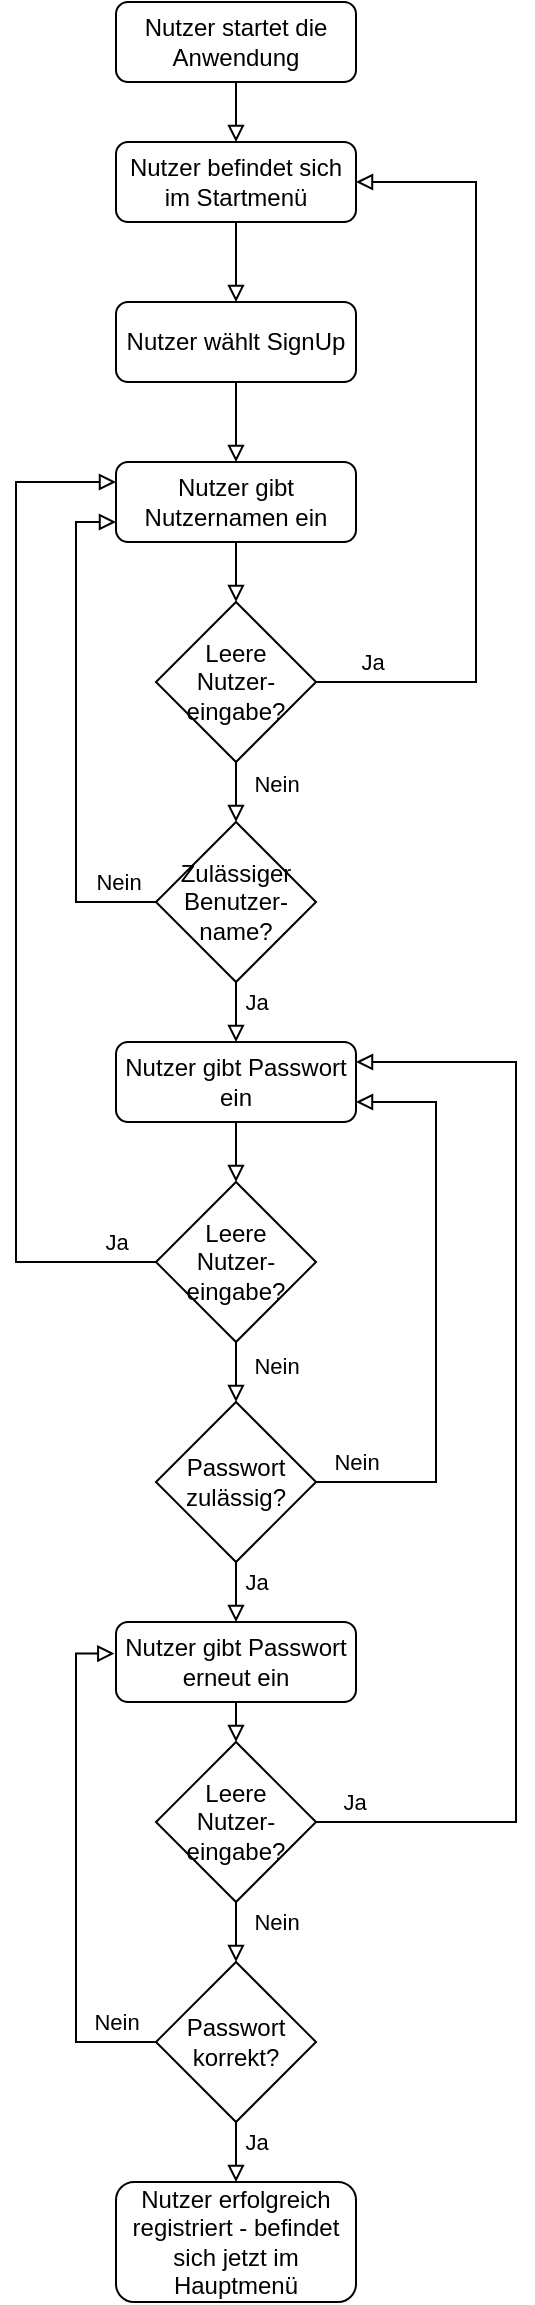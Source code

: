 <mxfile version="24.5.5" type="device">
  <diagram id="C5RBs43oDa-KdzZeNtuy" name="Page-1">
    <mxGraphModel dx="956" dy="518" grid="1" gridSize="10" guides="1" tooltips="1" connect="1" arrows="1" fold="1" page="1" pageScale="1" pageWidth="827" pageHeight="1169" math="0" shadow="0">
      <root>
        <mxCell id="WIyWlLk6GJQsqaUBKTNV-0" />
        <mxCell id="WIyWlLk6GJQsqaUBKTNV-1" parent="WIyWlLk6GJQsqaUBKTNV-0" />
        <mxCell id="5ggtqdsi0-EkxseF98Yy-7" style="edgeStyle=orthogonalEdgeStyle;rounded=0;orthogonalLoop=1;jettySize=auto;html=1;exitX=0.5;exitY=1;exitDx=0;exitDy=0;entryX=0.5;entryY=0;entryDx=0;entryDy=0;endArrow=block;endFill=0;" parent="WIyWlLk6GJQsqaUBKTNV-1" source="WIyWlLk6GJQsqaUBKTNV-3" target="5ggtqdsi0-EkxseF98Yy-0" edge="1">
          <mxGeometry relative="1" as="geometry" />
        </mxCell>
        <mxCell id="WIyWlLk6GJQsqaUBKTNV-3" value="Nutzer befindet sich im Startmenü" style="rounded=1;whiteSpace=wrap;html=1;fontSize=12;glass=0;strokeWidth=1;shadow=0;" parent="WIyWlLk6GJQsqaUBKTNV-1" vertex="1">
          <mxGeometry x="160" y="80" width="120" height="40" as="geometry" />
        </mxCell>
        <mxCell id="5ggtqdsi0-EkxseF98Yy-8" style="edgeStyle=orthogonalEdgeStyle;shape=connector;rounded=0;orthogonalLoop=1;jettySize=auto;html=1;exitX=0.5;exitY=1;exitDx=0;exitDy=0;entryX=0.5;entryY=0;entryDx=0;entryDy=0;labelBackgroundColor=default;strokeColor=default;fontFamily=Helvetica;fontSize=11;fontColor=default;endArrow=block;endFill=0;" parent="WIyWlLk6GJQsqaUBKTNV-1" source="5ggtqdsi0-EkxseF98Yy-0" target="5ggtqdsi0-EkxseF98Yy-1" edge="1">
          <mxGeometry relative="1" as="geometry" />
        </mxCell>
        <mxCell id="5ggtqdsi0-EkxseF98Yy-0" value="Nutzer wählt SignUp" style="rounded=1;whiteSpace=wrap;html=1;fontSize=12;glass=0;strokeWidth=1;shadow=0;" parent="WIyWlLk6GJQsqaUBKTNV-1" vertex="1">
          <mxGeometry x="160" y="160" width="120" height="40" as="geometry" />
        </mxCell>
        <mxCell id="5ggtqdsi0-EkxseF98Yy-6" style="edgeStyle=orthogonalEdgeStyle;rounded=0;orthogonalLoop=1;jettySize=auto;html=1;exitX=0.5;exitY=1;exitDx=0;exitDy=0;endArrow=block;endFill=0;" parent="WIyWlLk6GJQsqaUBKTNV-1" source="5ggtqdsi0-EkxseF98Yy-1" target="5ggtqdsi0-EkxseF98Yy-5" edge="1">
          <mxGeometry relative="1" as="geometry" />
        </mxCell>
        <mxCell id="5ggtqdsi0-EkxseF98Yy-1" value="Nutzer gibt Nutzernamen ein" style="rounded=1;whiteSpace=wrap;html=1;fontSize=12;glass=0;strokeWidth=1;shadow=0;" parent="WIyWlLk6GJQsqaUBKTNV-1" vertex="1">
          <mxGeometry x="160" y="240" width="120" height="40" as="geometry" />
        </mxCell>
        <mxCell id="5ggtqdsi0-EkxseF98Yy-11" style="edgeStyle=orthogonalEdgeStyle;shape=connector;rounded=0;orthogonalLoop=1;jettySize=auto;html=1;exitX=1;exitY=0.5;exitDx=0;exitDy=0;entryX=1;entryY=0.5;entryDx=0;entryDy=0;labelBackgroundColor=default;strokeColor=default;fontFamily=Helvetica;fontSize=11;fontColor=default;endArrow=block;endFill=0;" parent="WIyWlLk6GJQsqaUBKTNV-1" source="5ggtqdsi0-EkxseF98Yy-5" target="WIyWlLk6GJQsqaUBKTNV-3" edge="1">
          <mxGeometry relative="1" as="geometry">
            <Array as="points">
              <mxPoint x="340" y="350" />
              <mxPoint x="340" y="100" />
            </Array>
          </mxGeometry>
        </mxCell>
        <mxCell id="5ggtqdsi0-EkxseF98Yy-12" value="Ja" style="edgeLabel;html=1;align=center;verticalAlign=middle;resizable=0;points=[];fontSize=11;fontFamily=Helvetica;fontColor=default;" parent="5ggtqdsi0-EkxseF98Yy-11" vertex="1" connectable="0">
          <mxGeometry x="-0.859" y="1" relative="1" as="geometry">
            <mxPoint y="-9" as="offset" />
          </mxGeometry>
        </mxCell>
        <mxCell id="5ggtqdsi0-EkxseF98Yy-14" style="edgeStyle=orthogonalEdgeStyle;shape=connector;rounded=0;orthogonalLoop=1;jettySize=auto;html=1;exitX=0.5;exitY=1;exitDx=0;exitDy=0;labelBackgroundColor=default;strokeColor=default;fontFamily=Helvetica;fontSize=11;fontColor=default;endArrow=block;endFill=0;entryX=0.5;entryY=0;entryDx=0;entryDy=0;" parent="WIyWlLk6GJQsqaUBKTNV-1" source="5ggtqdsi0-EkxseF98Yy-5" target="5ggtqdsi0-EkxseF98Yy-13" edge="1">
          <mxGeometry relative="1" as="geometry">
            <mxPoint x="220" y="410" as="targetPoint" />
            <Array as="points" />
          </mxGeometry>
        </mxCell>
        <mxCell id="5ggtqdsi0-EkxseF98Yy-15" value="Nein" style="edgeLabel;html=1;align=center;verticalAlign=middle;resizable=0;points=[];fontSize=11;fontFamily=Helvetica;fontColor=default;" parent="5ggtqdsi0-EkxseF98Yy-14" vertex="1" connectable="0">
          <mxGeometry x="0.305" y="1" relative="1" as="geometry">
            <mxPoint x="19" y="-9" as="offset" />
          </mxGeometry>
        </mxCell>
        <mxCell id="5ggtqdsi0-EkxseF98Yy-5" value="Leere&lt;br&gt;Nutzer-eingabe?" style="rhombus;whiteSpace=wrap;html=1;" parent="WIyWlLk6GJQsqaUBKTNV-1" vertex="1">
          <mxGeometry x="180" y="310" width="80" height="80" as="geometry" />
        </mxCell>
        <mxCell id="5ggtqdsi0-EkxseF98Yy-10" style="edgeStyle=orthogonalEdgeStyle;shape=connector;rounded=0;orthogonalLoop=1;jettySize=auto;html=1;exitX=0.5;exitY=1;exitDx=0;exitDy=0;entryX=0.5;entryY=0;entryDx=0;entryDy=0;labelBackgroundColor=default;strokeColor=default;fontFamily=Helvetica;fontSize=11;fontColor=default;endArrow=block;endFill=0;" parent="WIyWlLk6GJQsqaUBKTNV-1" source="5ggtqdsi0-EkxseF98Yy-9" target="WIyWlLk6GJQsqaUBKTNV-3" edge="1">
          <mxGeometry relative="1" as="geometry" />
        </mxCell>
        <mxCell id="5ggtqdsi0-EkxseF98Yy-9" value="Nutzer startet die&lt;br&gt;Anwendung" style="rounded=1;whiteSpace=wrap;html=1;fontSize=12;glass=0;strokeWidth=1;shadow=0;" parent="WIyWlLk6GJQsqaUBKTNV-1" vertex="1">
          <mxGeometry x="160" y="10" width="120" height="40" as="geometry" />
        </mxCell>
        <mxCell id="5ggtqdsi0-EkxseF98Yy-16" style="edgeStyle=orthogonalEdgeStyle;shape=connector;rounded=0;orthogonalLoop=1;jettySize=auto;html=1;exitX=0;exitY=0.5;exitDx=0;exitDy=0;entryX=0;entryY=0.75;entryDx=0;entryDy=0;labelBackgroundColor=default;strokeColor=default;fontFamily=Helvetica;fontSize=11;fontColor=default;endArrow=block;endFill=0;" parent="WIyWlLk6GJQsqaUBKTNV-1" source="5ggtqdsi0-EkxseF98Yy-13" target="5ggtqdsi0-EkxseF98Yy-1" edge="1">
          <mxGeometry relative="1" as="geometry" />
        </mxCell>
        <mxCell id="5ggtqdsi0-EkxseF98Yy-17" value="Nein" style="edgeLabel;html=1;align=center;verticalAlign=middle;resizable=0;points=[];fontSize=11;fontFamily=Helvetica;fontColor=default;" parent="5ggtqdsi0-EkxseF98Yy-16" vertex="1" connectable="0">
          <mxGeometry x="-0.91" y="-1" relative="1" as="geometry">
            <mxPoint x="-8" y="-9" as="offset" />
          </mxGeometry>
        </mxCell>
        <mxCell id="5ggtqdsi0-EkxseF98Yy-20" style="edgeStyle=orthogonalEdgeStyle;shape=connector;rounded=0;orthogonalLoop=1;jettySize=auto;html=1;exitX=0.5;exitY=1;exitDx=0;exitDy=0;entryX=0.5;entryY=0;entryDx=0;entryDy=0;labelBackgroundColor=default;strokeColor=default;fontFamily=Helvetica;fontSize=11;fontColor=default;endArrow=block;endFill=0;" parent="WIyWlLk6GJQsqaUBKTNV-1" source="5ggtqdsi0-EkxseF98Yy-13" target="5ggtqdsi0-EkxseF98Yy-19" edge="1">
          <mxGeometry relative="1" as="geometry" />
        </mxCell>
        <mxCell id="Lw5Uc8dkZe1AvT4VnljH-11" value="Ja" style="edgeLabel;html=1;align=center;verticalAlign=middle;resizable=0;points=[];" vertex="1" connectable="0" parent="5ggtqdsi0-EkxseF98Yy-20">
          <mxGeometry x="-0.359" y="1" relative="1" as="geometry">
            <mxPoint x="9" as="offset" />
          </mxGeometry>
        </mxCell>
        <mxCell id="5ggtqdsi0-EkxseF98Yy-13" value="Zulässiger Benutzer-name?" style="rhombus;whiteSpace=wrap;html=1;" parent="WIyWlLk6GJQsqaUBKTNV-1" vertex="1">
          <mxGeometry x="180" y="420" width="80" height="80" as="geometry" />
        </mxCell>
        <mxCell id="5ggtqdsi0-EkxseF98Yy-22" style="edgeStyle=orthogonalEdgeStyle;shape=connector;rounded=0;orthogonalLoop=1;jettySize=auto;html=1;exitX=0.5;exitY=1;exitDx=0;exitDy=0;entryX=0.5;entryY=0;entryDx=0;entryDy=0;labelBackgroundColor=default;strokeColor=default;fontFamily=Helvetica;fontSize=11;fontColor=default;endArrow=block;endFill=0;" parent="WIyWlLk6GJQsqaUBKTNV-1" source="5ggtqdsi0-EkxseF98Yy-19" target="5ggtqdsi0-EkxseF98Yy-21" edge="1">
          <mxGeometry relative="1" as="geometry" />
        </mxCell>
        <mxCell id="5ggtqdsi0-EkxseF98Yy-19" value="Nutzer gibt Passwort ein" style="rounded=1;whiteSpace=wrap;html=1;fontSize=12;glass=0;strokeWidth=1;shadow=0;" parent="WIyWlLk6GJQsqaUBKTNV-1" vertex="1">
          <mxGeometry x="160" y="530" width="120" height="40" as="geometry" />
        </mxCell>
        <mxCell id="5ggtqdsi0-EkxseF98Yy-23" style="edgeStyle=orthogonalEdgeStyle;shape=connector;rounded=0;orthogonalLoop=1;jettySize=auto;html=1;exitX=0;exitY=0.5;exitDx=0;exitDy=0;entryX=0;entryY=0.25;entryDx=0;entryDy=0;labelBackgroundColor=default;strokeColor=default;fontFamily=Helvetica;fontSize=11;fontColor=default;endArrow=block;endFill=0;" parent="WIyWlLk6GJQsqaUBKTNV-1" source="5ggtqdsi0-EkxseF98Yy-21" target="5ggtqdsi0-EkxseF98Yy-1" edge="1">
          <mxGeometry relative="1" as="geometry">
            <Array as="points">
              <mxPoint x="110" y="640" />
              <mxPoint x="110" y="250" />
            </Array>
          </mxGeometry>
        </mxCell>
        <mxCell id="5ggtqdsi0-EkxseF98Yy-24" value="Ja" style="edgeLabel;html=1;align=center;verticalAlign=middle;resizable=0;points=[];fontSize=11;fontFamily=Helvetica;fontColor=default;" parent="5ggtqdsi0-EkxseF98Yy-23" vertex="1" connectable="0">
          <mxGeometry x="-0.938" y="-1" relative="1" as="geometry">
            <mxPoint x="-4" y="-9" as="offset" />
          </mxGeometry>
        </mxCell>
        <mxCell id="5ggtqdsi0-EkxseF98Yy-26" style="edgeStyle=orthogonalEdgeStyle;shape=connector;rounded=0;orthogonalLoop=1;jettySize=auto;html=1;exitX=0.5;exitY=1;exitDx=0;exitDy=0;entryX=0.5;entryY=0;entryDx=0;entryDy=0;labelBackgroundColor=default;strokeColor=default;fontFamily=Helvetica;fontSize=11;fontColor=default;endArrow=block;endFill=0;" parent="WIyWlLk6GJQsqaUBKTNV-1" source="5ggtqdsi0-EkxseF98Yy-21" target="5ggtqdsi0-EkxseF98Yy-25" edge="1">
          <mxGeometry relative="1" as="geometry" />
        </mxCell>
        <mxCell id="Lw5Uc8dkZe1AvT4VnljH-10" value="Nein" style="edgeLabel;html=1;align=center;verticalAlign=middle;resizable=0;points=[];" vertex="1" connectable="0" parent="5ggtqdsi0-EkxseF98Yy-26">
          <mxGeometry x="-0.232" relative="1" as="geometry">
            <mxPoint x="20" as="offset" />
          </mxGeometry>
        </mxCell>
        <mxCell id="5ggtqdsi0-EkxseF98Yy-21" value="Leere&lt;br&gt;Nutzer-eingabe?" style="rhombus;whiteSpace=wrap;html=1;" parent="WIyWlLk6GJQsqaUBKTNV-1" vertex="1">
          <mxGeometry x="180" y="600" width="80" height="80" as="geometry" />
        </mxCell>
        <mxCell id="5ggtqdsi0-EkxseF98Yy-27" style="edgeStyle=orthogonalEdgeStyle;shape=connector;rounded=0;orthogonalLoop=1;jettySize=auto;html=1;exitX=1;exitY=0.5;exitDx=0;exitDy=0;entryX=1;entryY=0.75;entryDx=0;entryDy=0;labelBackgroundColor=default;strokeColor=default;fontFamily=Helvetica;fontSize=11;fontColor=default;endArrow=block;endFill=0;" parent="WIyWlLk6GJQsqaUBKTNV-1" source="5ggtqdsi0-EkxseF98Yy-25" target="5ggtqdsi0-EkxseF98Yy-19" edge="1">
          <mxGeometry relative="1" as="geometry">
            <Array as="points">
              <mxPoint x="320" y="750" />
              <mxPoint x="320" y="560" />
            </Array>
          </mxGeometry>
        </mxCell>
        <mxCell id="5ggtqdsi0-EkxseF98Yy-28" value="Nein" style="edgeLabel;html=1;align=center;verticalAlign=middle;resizable=0;points=[];fontSize=11;fontFamily=Helvetica;fontColor=default;" parent="5ggtqdsi0-EkxseF98Yy-27" vertex="1" connectable="0">
          <mxGeometry x="-0.906" y="2" relative="1" as="geometry">
            <mxPoint x="6" y="-8" as="offset" />
          </mxGeometry>
        </mxCell>
        <mxCell id="5ggtqdsi0-EkxseF98Yy-30" style="edgeStyle=orthogonalEdgeStyle;shape=connector;rounded=0;orthogonalLoop=1;jettySize=auto;html=1;exitX=0.5;exitY=1;exitDx=0;exitDy=0;labelBackgroundColor=default;strokeColor=default;fontFamily=Helvetica;fontSize=11;fontColor=default;endArrow=block;endFill=0;entryX=0.5;entryY=0;entryDx=0;entryDy=0;" parent="WIyWlLk6GJQsqaUBKTNV-1" source="5ggtqdsi0-EkxseF98Yy-25" target="Lw5Uc8dkZe1AvT4VnljH-1" edge="1">
          <mxGeometry relative="1" as="geometry">
            <mxPoint x="220" y="810" as="targetPoint" />
            <Array as="points" />
          </mxGeometry>
        </mxCell>
        <mxCell id="5ggtqdsi0-EkxseF98Yy-31" value="Ja" style="edgeLabel;html=1;align=center;verticalAlign=middle;resizable=0;points=[];fontSize=11;fontFamily=Helvetica;fontColor=default;" parent="5ggtqdsi0-EkxseF98Yy-30" vertex="1" connectable="0">
          <mxGeometry x="-0.351" y="3" relative="1" as="geometry">
            <mxPoint x="7" as="offset" />
          </mxGeometry>
        </mxCell>
        <mxCell id="5ggtqdsi0-EkxseF98Yy-25" value="Passwort zulässig?" style="rhombus;whiteSpace=wrap;html=1;" parent="WIyWlLk6GJQsqaUBKTNV-1" vertex="1">
          <mxGeometry x="180" y="710" width="80" height="80" as="geometry" />
        </mxCell>
        <mxCell id="5ggtqdsi0-EkxseF98Yy-29" value="Nutzer erfolgreich registriert - befindet sich jetzt im Hauptmenü" style="rounded=1;whiteSpace=wrap;html=1;fontSize=12;glass=0;strokeWidth=1;shadow=0;" parent="WIyWlLk6GJQsqaUBKTNV-1" vertex="1">
          <mxGeometry x="160" y="1100" width="120" height="60" as="geometry" />
        </mxCell>
        <mxCell id="Lw5Uc8dkZe1AvT4VnljH-0" style="edgeStyle=orthogonalEdgeStyle;shape=connector;rounded=0;orthogonalLoop=1;jettySize=auto;html=1;exitX=0.5;exitY=1;exitDx=0;exitDy=0;entryX=0.5;entryY=0;entryDx=0;entryDy=0;labelBackgroundColor=default;strokeColor=default;fontFamily=Helvetica;fontSize=11;fontColor=default;endArrow=block;endFill=0;" edge="1" parent="WIyWlLk6GJQsqaUBKTNV-1" source="Lw5Uc8dkZe1AvT4VnljH-1" target="Lw5Uc8dkZe1AvT4VnljH-4">
          <mxGeometry relative="1" as="geometry" />
        </mxCell>
        <mxCell id="Lw5Uc8dkZe1AvT4VnljH-1" value="Nutzer gibt Passwort erneut ein" style="rounded=1;whiteSpace=wrap;html=1;fontSize=12;glass=0;strokeWidth=1;shadow=0;" vertex="1" parent="WIyWlLk6GJQsqaUBKTNV-1">
          <mxGeometry x="160" y="820" width="120" height="40" as="geometry" />
        </mxCell>
        <mxCell id="Lw5Uc8dkZe1AvT4VnljH-3" style="edgeStyle=orthogonalEdgeStyle;shape=connector;rounded=0;orthogonalLoop=1;jettySize=auto;html=1;exitX=0.5;exitY=1;exitDx=0;exitDy=0;entryX=0.5;entryY=0;entryDx=0;entryDy=0;labelBackgroundColor=default;strokeColor=default;fontFamily=Helvetica;fontSize=11;fontColor=default;endArrow=block;endFill=0;" edge="1" parent="WIyWlLk6GJQsqaUBKTNV-1" source="Lw5Uc8dkZe1AvT4VnljH-4" target="Lw5Uc8dkZe1AvT4VnljH-9">
          <mxGeometry relative="1" as="geometry" />
        </mxCell>
        <mxCell id="Lw5Uc8dkZe1AvT4VnljH-16" value="Nein" style="edgeLabel;html=1;align=center;verticalAlign=middle;resizable=0;points=[];" vertex="1" connectable="0" parent="Lw5Uc8dkZe1AvT4VnljH-3">
          <mxGeometry x="0.237" y="1" relative="1" as="geometry">
            <mxPoint x="19" y="-9" as="offset" />
          </mxGeometry>
        </mxCell>
        <mxCell id="Lw5Uc8dkZe1AvT4VnljH-14" style="edgeStyle=orthogonalEdgeStyle;rounded=0;orthogonalLoop=1;jettySize=auto;html=1;exitX=1;exitY=0.5;exitDx=0;exitDy=0;entryX=1;entryY=0.25;entryDx=0;entryDy=0;endArrow=block;endFill=0;" edge="1" parent="WIyWlLk6GJQsqaUBKTNV-1" source="Lw5Uc8dkZe1AvT4VnljH-4" target="5ggtqdsi0-EkxseF98Yy-19">
          <mxGeometry relative="1" as="geometry">
            <Array as="points">
              <mxPoint x="360" y="920" />
              <mxPoint x="360" y="540" />
            </Array>
          </mxGeometry>
        </mxCell>
        <mxCell id="Lw5Uc8dkZe1AvT4VnljH-15" value="Ja" style="edgeLabel;html=1;align=center;verticalAlign=middle;resizable=0;points=[];" vertex="1" connectable="0" parent="Lw5Uc8dkZe1AvT4VnljH-14">
          <mxGeometry x="-0.91" y="-1" relative="1" as="geometry">
            <mxPoint x="-6" y="-11" as="offset" />
          </mxGeometry>
        </mxCell>
        <mxCell id="Lw5Uc8dkZe1AvT4VnljH-4" value="Leere&lt;br&gt;Nutzer-eingabe?" style="rhombus;whiteSpace=wrap;html=1;" vertex="1" parent="WIyWlLk6GJQsqaUBKTNV-1">
          <mxGeometry x="180" y="880" width="80" height="80" as="geometry" />
        </mxCell>
        <mxCell id="Lw5Uc8dkZe1AvT4VnljH-7" style="edgeStyle=orthogonalEdgeStyle;shape=connector;rounded=0;orthogonalLoop=1;jettySize=auto;html=1;exitX=0.5;exitY=1;exitDx=0;exitDy=0;labelBackgroundColor=default;strokeColor=default;fontFamily=Helvetica;fontSize=11;fontColor=default;endArrow=block;endFill=0;entryX=0.5;entryY=0;entryDx=0;entryDy=0;" edge="1" parent="WIyWlLk6GJQsqaUBKTNV-1" source="Lw5Uc8dkZe1AvT4VnljH-9" target="5ggtqdsi0-EkxseF98Yy-29">
          <mxGeometry relative="1" as="geometry">
            <mxPoint x="220" y="1110" as="targetPoint" />
          </mxGeometry>
        </mxCell>
        <mxCell id="Lw5Uc8dkZe1AvT4VnljH-8" value="Ja" style="edgeLabel;html=1;align=center;verticalAlign=middle;resizable=0;points=[];fontSize=11;fontFamily=Helvetica;fontColor=default;" vertex="1" connectable="0" parent="Lw5Uc8dkZe1AvT4VnljH-7">
          <mxGeometry x="-0.351" y="3" relative="1" as="geometry">
            <mxPoint x="7" as="offset" />
          </mxGeometry>
        </mxCell>
        <mxCell id="Lw5Uc8dkZe1AvT4VnljH-9" value="Passwort korrekt?" style="rhombus;whiteSpace=wrap;html=1;" vertex="1" parent="WIyWlLk6GJQsqaUBKTNV-1">
          <mxGeometry x="180" y="990" width="80" height="80" as="geometry" />
        </mxCell>
        <mxCell id="Lw5Uc8dkZe1AvT4VnljH-12" style="edgeStyle=orthogonalEdgeStyle;rounded=0;orthogonalLoop=1;jettySize=auto;html=1;exitX=0;exitY=0.5;exitDx=0;exitDy=0;entryX=-0.007;entryY=0.395;entryDx=0;entryDy=0;entryPerimeter=0;endArrow=block;endFill=0;" edge="1" parent="WIyWlLk6GJQsqaUBKTNV-1" source="Lw5Uc8dkZe1AvT4VnljH-9" target="Lw5Uc8dkZe1AvT4VnljH-1">
          <mxGeometry relative="1" as="geometry" />
        </mxCell>
        <mxCell id="Lw5Uc8dkZe1AvT4VnljH-13" value="Nein" style="edgeLabel;html=1;align=center;verticalAlign=middle;resizable=0;points=[];" vertex="1" connectable="0" parent="Lw5Uc8dkZe1AvT4VnljH-12">
          <mxGeometry x="-0.923" relative="1" as="geometry">
            <mxPoint x="-10" y="-10" as="offset" />
          </mxGeometry>
        </mxCell>
      </root>
    </mxGraphModel>
  </diagram>
</mxfile>
